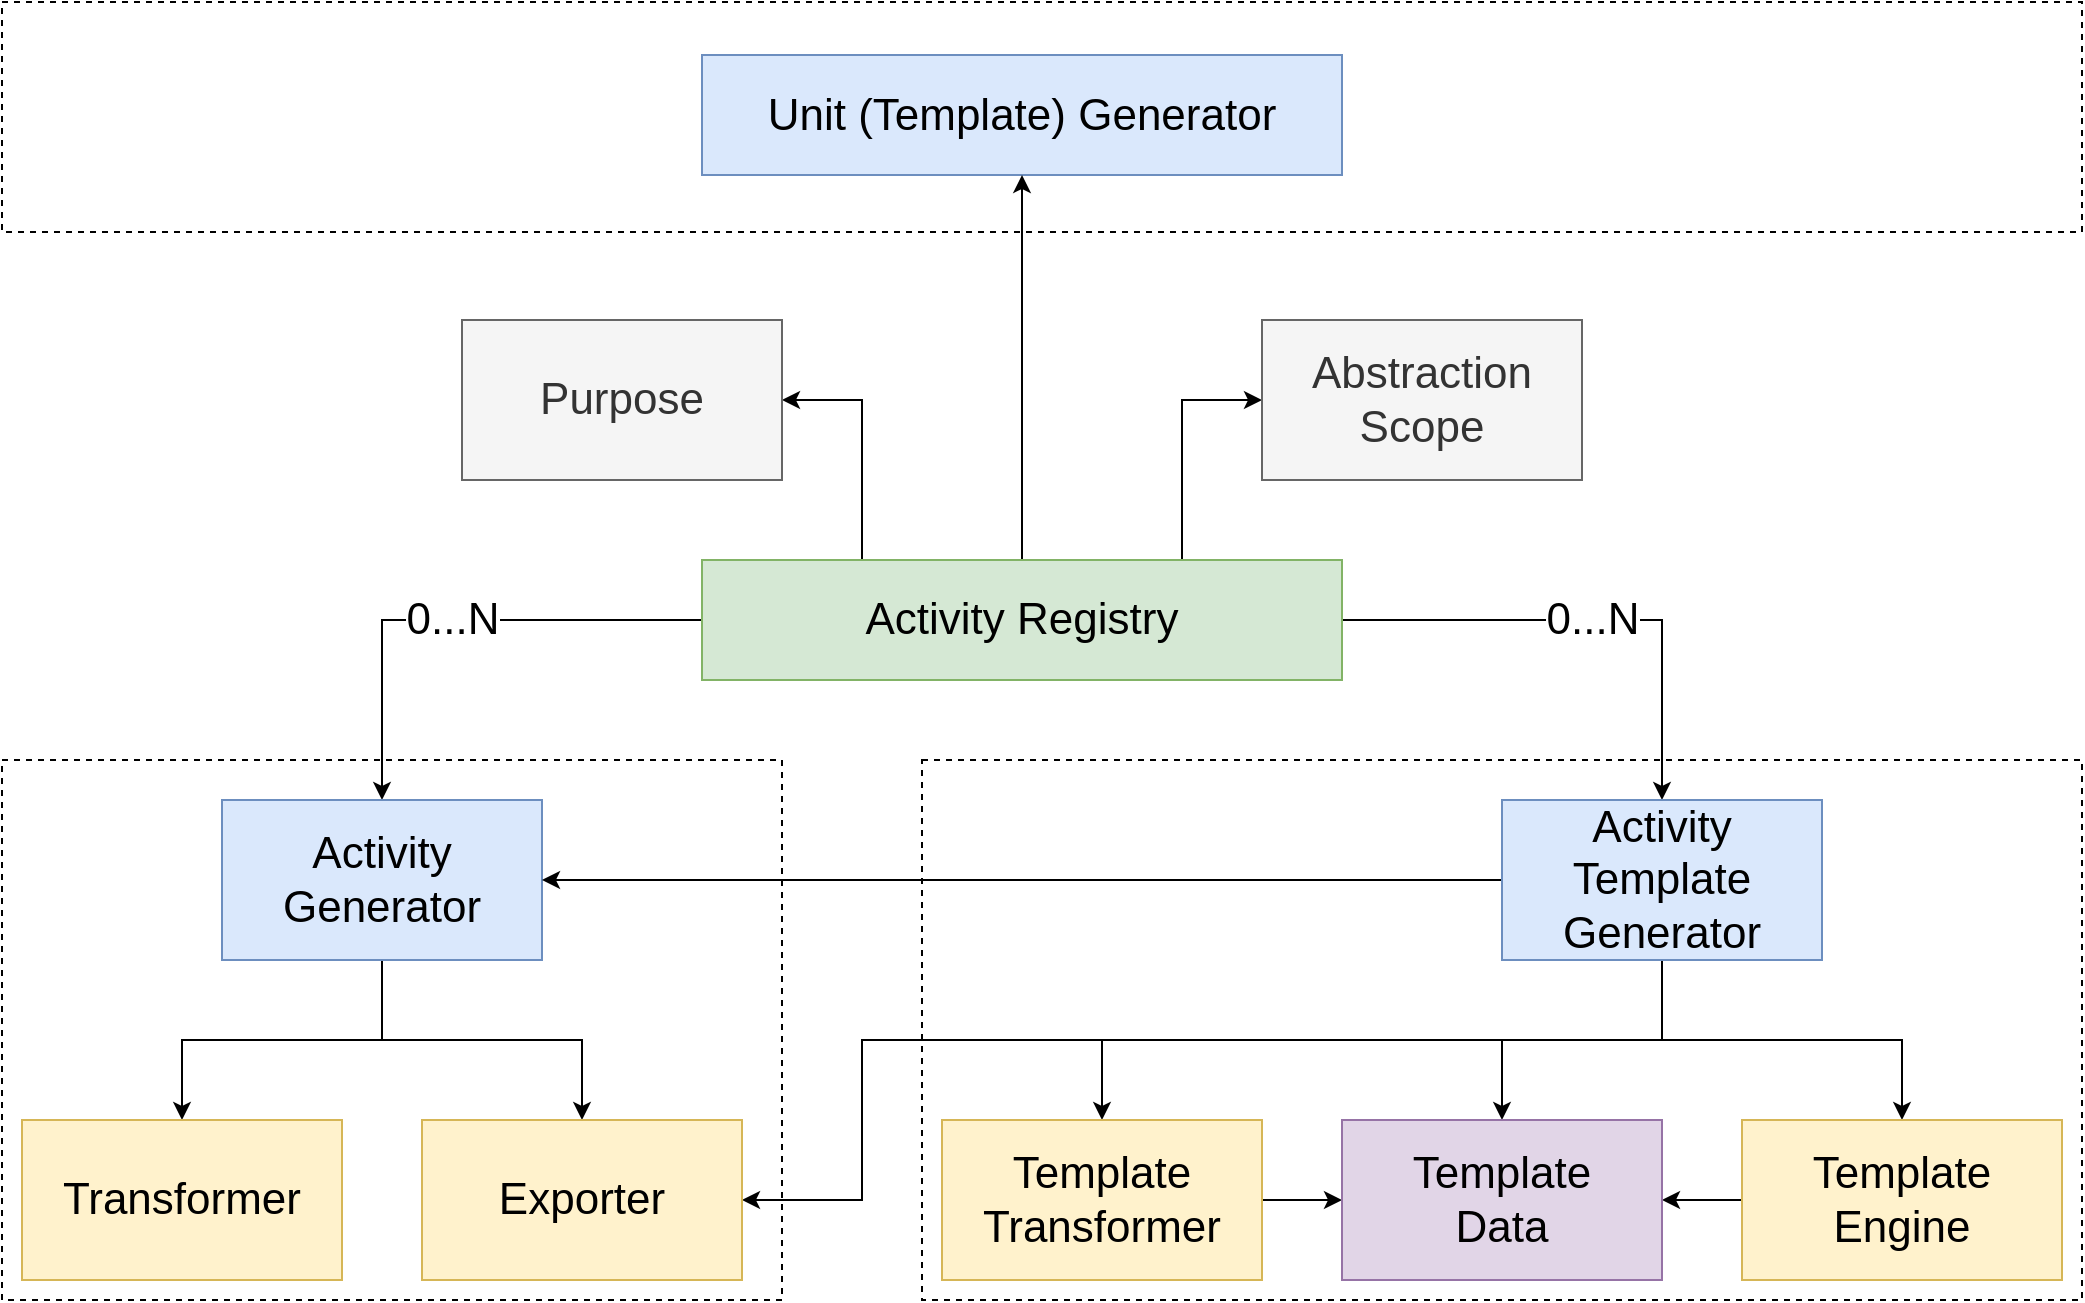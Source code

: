 <mxfile version="10.7.7" type="google"><diagram id="GnkJDhEkz5a-p9ZFHqT3" name="Page-1"><mxGraphModel dx="1502" dy="837" grid="1" gridSize="10" guides="1" tooltips="1" connect="1" arrows="1" fold="1" page="1" pageScale="1" pageWidth="1100" pageHeight="850" math="0" shadow="0"><root><mxCell id="0"/><mxCell id="1" parent="0"/><mxCell id="JjpXLwlI6WmhKi-YzRcv-26" value="" style="rounded=0;whiteSpace=wrap;html=1;fontSize=22;dashed=1;" parent="1" vertex="1"><mxGeometry x="50" y="81" width="1040" height="115" as="geometry"/></mxCell><mxCell id="JjpXLwlI6WmhKi-YzRcv-24" value="" style="rounded=0;whiteSpace=wrap;html=1;fontSize=22;dashed=1;" parent="1" vertex="1"><mxGeometry x="50" y="460" width="390" height="270" as="geometry"/></mxCell><mxCell id="JjpXLwlI6WmhKi-YzRcv-23" value="" style="rounded=0;whiteSpace=wrap;html=1;fontSize=22;dashed=1;" parent="1" vertex="1"><mxGeometry x="510" y="460" width="580" height="270" as="geometry"/></mxCell><mxCell id="NQMZ5aJsxdRtTfZ1SXyV-1" value="Unit (Template) Generator" style="rounded=0;whiteSpace=wrap;html=1;fontSize=22;fillColor=#dae8fc;strokeColor=#6c8ebf;" parent="1" vertex="1"><mxGeometry x="400" y="107.5" width="320" height="60" as="geometry"/></mxCell><mxCell id="JjpXLwlI6WmhKi-YzRcv-11" value="0...N" style="edgeStyle=orthogonalEdgeStyle;rounded=0;orthogonalLoop=1;jettySize=auto;html=1;exitX=0;exitY=0.5;exitDx=0;exitDy=0;entryX=0.5;entryY=0;entryDx=0;entryDy=0;fontSize=22;" parent="1" source="NQMZ5aJsxdRtTfZ1SXyV-3" target="NQMZ5aJsxdRtTfZ1SXyV-5" edge="1"><mxGeometry relative="1" as="geometry"/></mxCell><mxCell id="JjpXLwlI6WmhKi-YzRcv-12" value="0...N" style="edgeStyle=orthogonalEdgeStyle;rounded=0;orthogonalLoop=1;jettySize=auto;html=1;exitX=1;exitY=0.5;exitDx=0;exitDy=0;entryX=0.5;entryY=0;entryDx=0;entryDy=0;fontSize=22;" parent="1" source="NQMZ5aJsxdRtTfZ1SXyV-3" target="NQMZ5aJsxdRtTfZ1SXyV-6" edge="1"><mxGeometry relative="1" as="geometry"/></mxCell><mxCell id="TXw1TWOYIWNhbtR2nhq0-1" style="edgeStyle=orthogonalEdgeStyle;rounded=0;orthogonalLoop=1;jettySize=auto;html=1;exitX=0.5;exitY=0;exitDx=0;exitDy=0;entryX=0.5;entryY=1;entryDx=0;entryDy=0;" edge="1" parent="1" source="NQMZ5aJsxdRtTfZ1SXyV-3" target="NQMZ5aJsxdRtTfZ1SXyV-1"><mxGeometry relative="1" as="geometry"/></mxCell><mxCell id="TXw1TWOYIWNhbtR2nhq0-5" style="edgeStyle=orthogonalEdgeStyle;rounded=0;orthogonalLoop=1;jettySize=auto;html=1;exitX=0.25;exitY=0;exitDx=0;exitDy=0;entryX=1;entryY=0.5;entryDx=0;entryDy=0;" edge="1" parent="1" source="NQMZ5aJsxdRtTfZ1SXyV-3" target="TXw1TWOYIWNhbtR2nhq0-2"><mxGeometry relative="1" as="geometry"/></mxCell><mxCell id="TXw1TWOYIWNhbtR2nhq0-6" style="edgeStyle=orthogonalEdgeStyle;rounded=0;orthogonalLoop=1;jettySize=auto;html=1;exitX=0.75;exitY=0;exitDx=0;exitDy=0;entryX=0;entryY=0.5;entryDx=0;entryDy=0;" edge="1" parent="1" source="NQMZ5aJsxdRtTfZ1SXyV-3" target="TXw1TWOYIWNhbtR2nhq0-3"><mxGeometry relative="1" as="geometry"/></mxCell><mxCell id="NQMZ5aJsxdRtTfZ1SXyV-3" value="Activity Registry" style="rounded=0;whiteSpace=wrap;html=1;fontSize=22;fillColor=#d5e8d4;strokeColor=#82b366;" parent="1" vertex="1"><mxGeometry x="400" y="360" width="320" height="60" as="geometry"/></mxCell><mxCell id="JjpXLwlI6WmhKi-YzRcv-1" style="edgeStyle=orthogonalEdgeStyle;rounded=0;orthogonalLoop=1;jettySize=auto;html=1;exitX=0.5;exitY=1;exitDx=0;exitDy=0;entryX=0.5;entryY=0;entryDx=0;entryDy=0;" parent="1" source="NQMZ5aJsxdRtTfZ1SXyV-5" target="NQMZ5aJsxdRtTfZ1SXyV-7" edge="1"><mxGeometry relative="1" as="geometry"/></mxCell><mxCell id="JjpXLwlI6WmhKi-YzRcv-2" style="edgeStyle=orthogonalEdgeStyle;rounded=0;orthogonalLoop=1;jettySize=auto;html=1;exitX=0.5;exitY=1;exitDx=0;exitDy=0;entryX=0.5;entryY=0;entryDx=0;entryDy=0;" parent="1" source="NQMZ5aJsxdRtTfZ1SXyV-5" target="NQMZ5aJsxdRtTfZ1SXyV-8" edge="1"><mxGeometry relative="1" as="geometry"/></mxCell><mxCell id="NQMZ5aJsxdRtTfZ1SXyV-5" value="Activity&lt;br&gt;Generator" style="rounded=0;whiteSpace=wrap;html=1;fontSize=22;fillColor=#dae8fc;strokeColor=#6c8ebf;" parent="1" vertex="1"><mxGeometry x="160" y="480" width="160" height="80" as="geometry"/></mxCell><mxCell id="JjpXLwlI6WmhKi-YzRcv-5" style="edgeStyle=orthogonalEdgeStyle;rounded=0;orthogonalLoop=1;jettySize=auto;html=1;exitX=0.5;exitY=1;exitDx=0;exitDy=0;entryX=0.5;entryY=0;entryDx=0;entryDy=0;" parent="1" source="NQMZ5aJsxdRtTfZ1SXyV-6" target="JjpXLwlI6WmhKi-YzRcv-3" edge="1"><mxGeometry relative="1" as="geometry"/></mxCell><mxCell id="JjpXLwlI6WmhKi-YzRcv-6" style="edgeStyle=orthogonalEdgeStyle;rounded=0;orthogonalLoop=1;jettySize=auto;html=1;exitX=0.5;exitY=1;exitDx=0;exitDy=0;entryX=0.5;entryY=0;entryDx=0;entryDy=0;" parent="1" source="NQMZ5aJsxdRtTfZ1SXyV-6" target="JjpXLwlI6WmhKi-YzRcv-4" edge="1"><mxGeometry relative="1" as="geometry"/></mxCell><mxCell id="JjpXLwlI6WmhKi-YzRcv-7" style="edgeStyle=orthogonalEdgeStyle;rounded=0;orthogonalLoop=1;jettySize=auto;html=1;exitX=0;exitY=0.5;exitDx=0;exitDy=0;entryX=1;entryY=0.5;entryDx=0;entryDy=0;" parent="1" source="NQMZ5aJsxdRtTfZ1SXyV-6" target="NQMZ5aJsxdRtTfZ1SXyV-5" edge="1"><mxGeometry relative="1" as="geometry"/></mxCell><mxCell id="JjpXLwlI6WmhKi-YzRcv-10" style="edgeStyle=orthogonalEdgeStyle;rounded=0;orthogonalLoop=1;jettySize=auto;html=1;exitX=0.5;exitY=1;exitDx=0;exitDy=0;entryX=1;entryY=0.5;entryDx=0;entryDy=0;" parent="1" source="NQMZ5aJsxdRtTfZ1SXyV-6" target="NQMZ5aJsxdRtTfZ1SXyV-8" edge="1"><mxGeometry relative="1" as="geometry"><Array as="points"><mxPoint x="880" y="600"/><mxPoint x="480" y="600"/><mxPoint x="480" y="680"/></Array></mxGeometry></mxCell><mxCell id="JjpXLwlI6WmhKi-YzRcv-19" style="edgeStyle=orthogonalEdgeStyle;rounded=0;orthogonalLoop=1;jettySize=auto;html=1;exitX=0.5;exitY=1;exitDx=0;exitDy=0;entryX=0.5;entryY=0;entryDx=0;entryDy=0;fontSize=22;" parent="1" source="NQMZ5aJsxdRtTfZ1SXyV-6" target="JjpXLwlI6WmhKi-YzRcv-18" edge="1"><mxGeometry relative="1" as="geometry"/></mxCell><mxCell id="NQMZ5aJsxdRtTfZ1SXyV-6" value="Activity Template Generator" style="rounded=0;whiteSpace=wrap;html=1;fontSize=22;fillColor=#dae8fc;strokeColor=#6c8ebf;" parent="1" vertex="1"><mxGeometry x="800" y="480" width="160" height="80" as="geometry"/></mxCell><mxCell id="NQMZ5aJsxdRtTfZ1SXyV-7" value="Transformer" style="rounded=0;whiteSpace=wrap;html=1;fontSize=22;fillColor=#fff2cc;strokeColor=#d6b656;" parent="1" vertex="1"><mxGeometry x="60" y="640" width="160" height="80" as="geometry"/></mxCell><mxCell id="NQMZ5aJsxdRtTfZ1SXyV-8" value="Exporter" style="rounded=0;whiteSpace=wrap;html=1;fontSize=22;fillColor=#fff2cc;strokeColor=#d6b656;" parent="1" vertex="1"><mxGeometry x="260" y="640" width="160" height="80" as="geometry"/></mxCell><mxCell id="JjpXLwlI6WmhKi-YzRcv-21" style="edgeStyle=orthogonalEdgeStyle;rounded=0;orthogonalLoop=1;jettySize=auto;html=1;exitX=1;exitY=0.5;exitDx=0;exitDy=0;entryX=0;entryY=0.5;entryDx=0;entryDy=0;fontSize=22;" parent="1" source="JjpXLwlI6WmhKi-YzRcv-3" target="JjpXLwlI6WmhKi-YzRcv-18" edge="1"><mxGeometry relative="1" as="geometry"/></mxCell><mxCell id="JjpXLwlI6WmhKi-YzRcv-3" value="Template Transformer" style="rounded=0;whiteSpace=wrap;html=1;fontSize=22;fillColor=#fff2cc;strokeColor=#d6b656;" parent="1" vertex="1"><mxGeometry x="520" y="640" width="160" height="80" as="geometry"/></mxCell><mxCell id="JjpXLwlI6WmhKi-YzRcv-20" style="edgeStyle=orthogonalEdgeStyle;rounded=0;orthogonalLoop=1;jettySize=auto;html=1;exitX=0;exitY=0.5;exitDx=0;exitDy=0;entryX=1;entryY=0.5;entryDx=0;entryDy=0;fontSize=22;" parent="1" source="JjpXLwlI6WmhKi-YzRcv-4" target="JjpXLwlI6WmhKi-YzRcv-18" edge="1"><mxGeometry relative="1" as="geometry"/></mxCell><mxCell id="JjpXLwlI6WmhKi-YzRcv-4" value="Template Engine" style="rounded=0;whiteSpace=wrap;html=1;fontSize=22;fillColor=#fff2cc;strokeColor=#d6b656;" parent="1" vertex="1"><mxGeometry x="920" y="640" width="160" height="80" as="geometry"/></mxCell><mxCell id="JjpXLwlI6WmhKi-YzRcv-18" value="Template &lt;br&gt;Data" style="rounded=0;whiteSpace=wrap;html=1;fontSize=22;fillColor=#e1d5e7;strokeColor=#9673a6;" parent="1" vertex="1"><mxGeometry x="720" y="640" width="160" height="80" as="geometry"/></mxCell><mxCell id="TXw1TWOYIWNhbtR2nhq0-2" value="Purpose" style="rounded=0;whiteSpace=wrap;html=1;fontSize=22;fillColor=#f5f5f5;strokeColor=#666666;fontColor=#333333;" vertex="1" parent="1"><mxGeometry x="280" y="240" width="160" height="80" as="geometry"/></mxCell><mxCell id="TXw1TWOYIWNhbtR2nhq0-3" value="Abstraction Scope" style="rounded=0;whiteSpace=wrap;html=1;fontSize=22;fillColor=#f5f5f5;strokeColor=#666666;fontColor=#333333;" vertex="1" parent="1"><mxGeometry x="680" y="240" width="160" height="80" as="geometry"/></mxCell></root></mxGraphModel></diagram></mxfile>